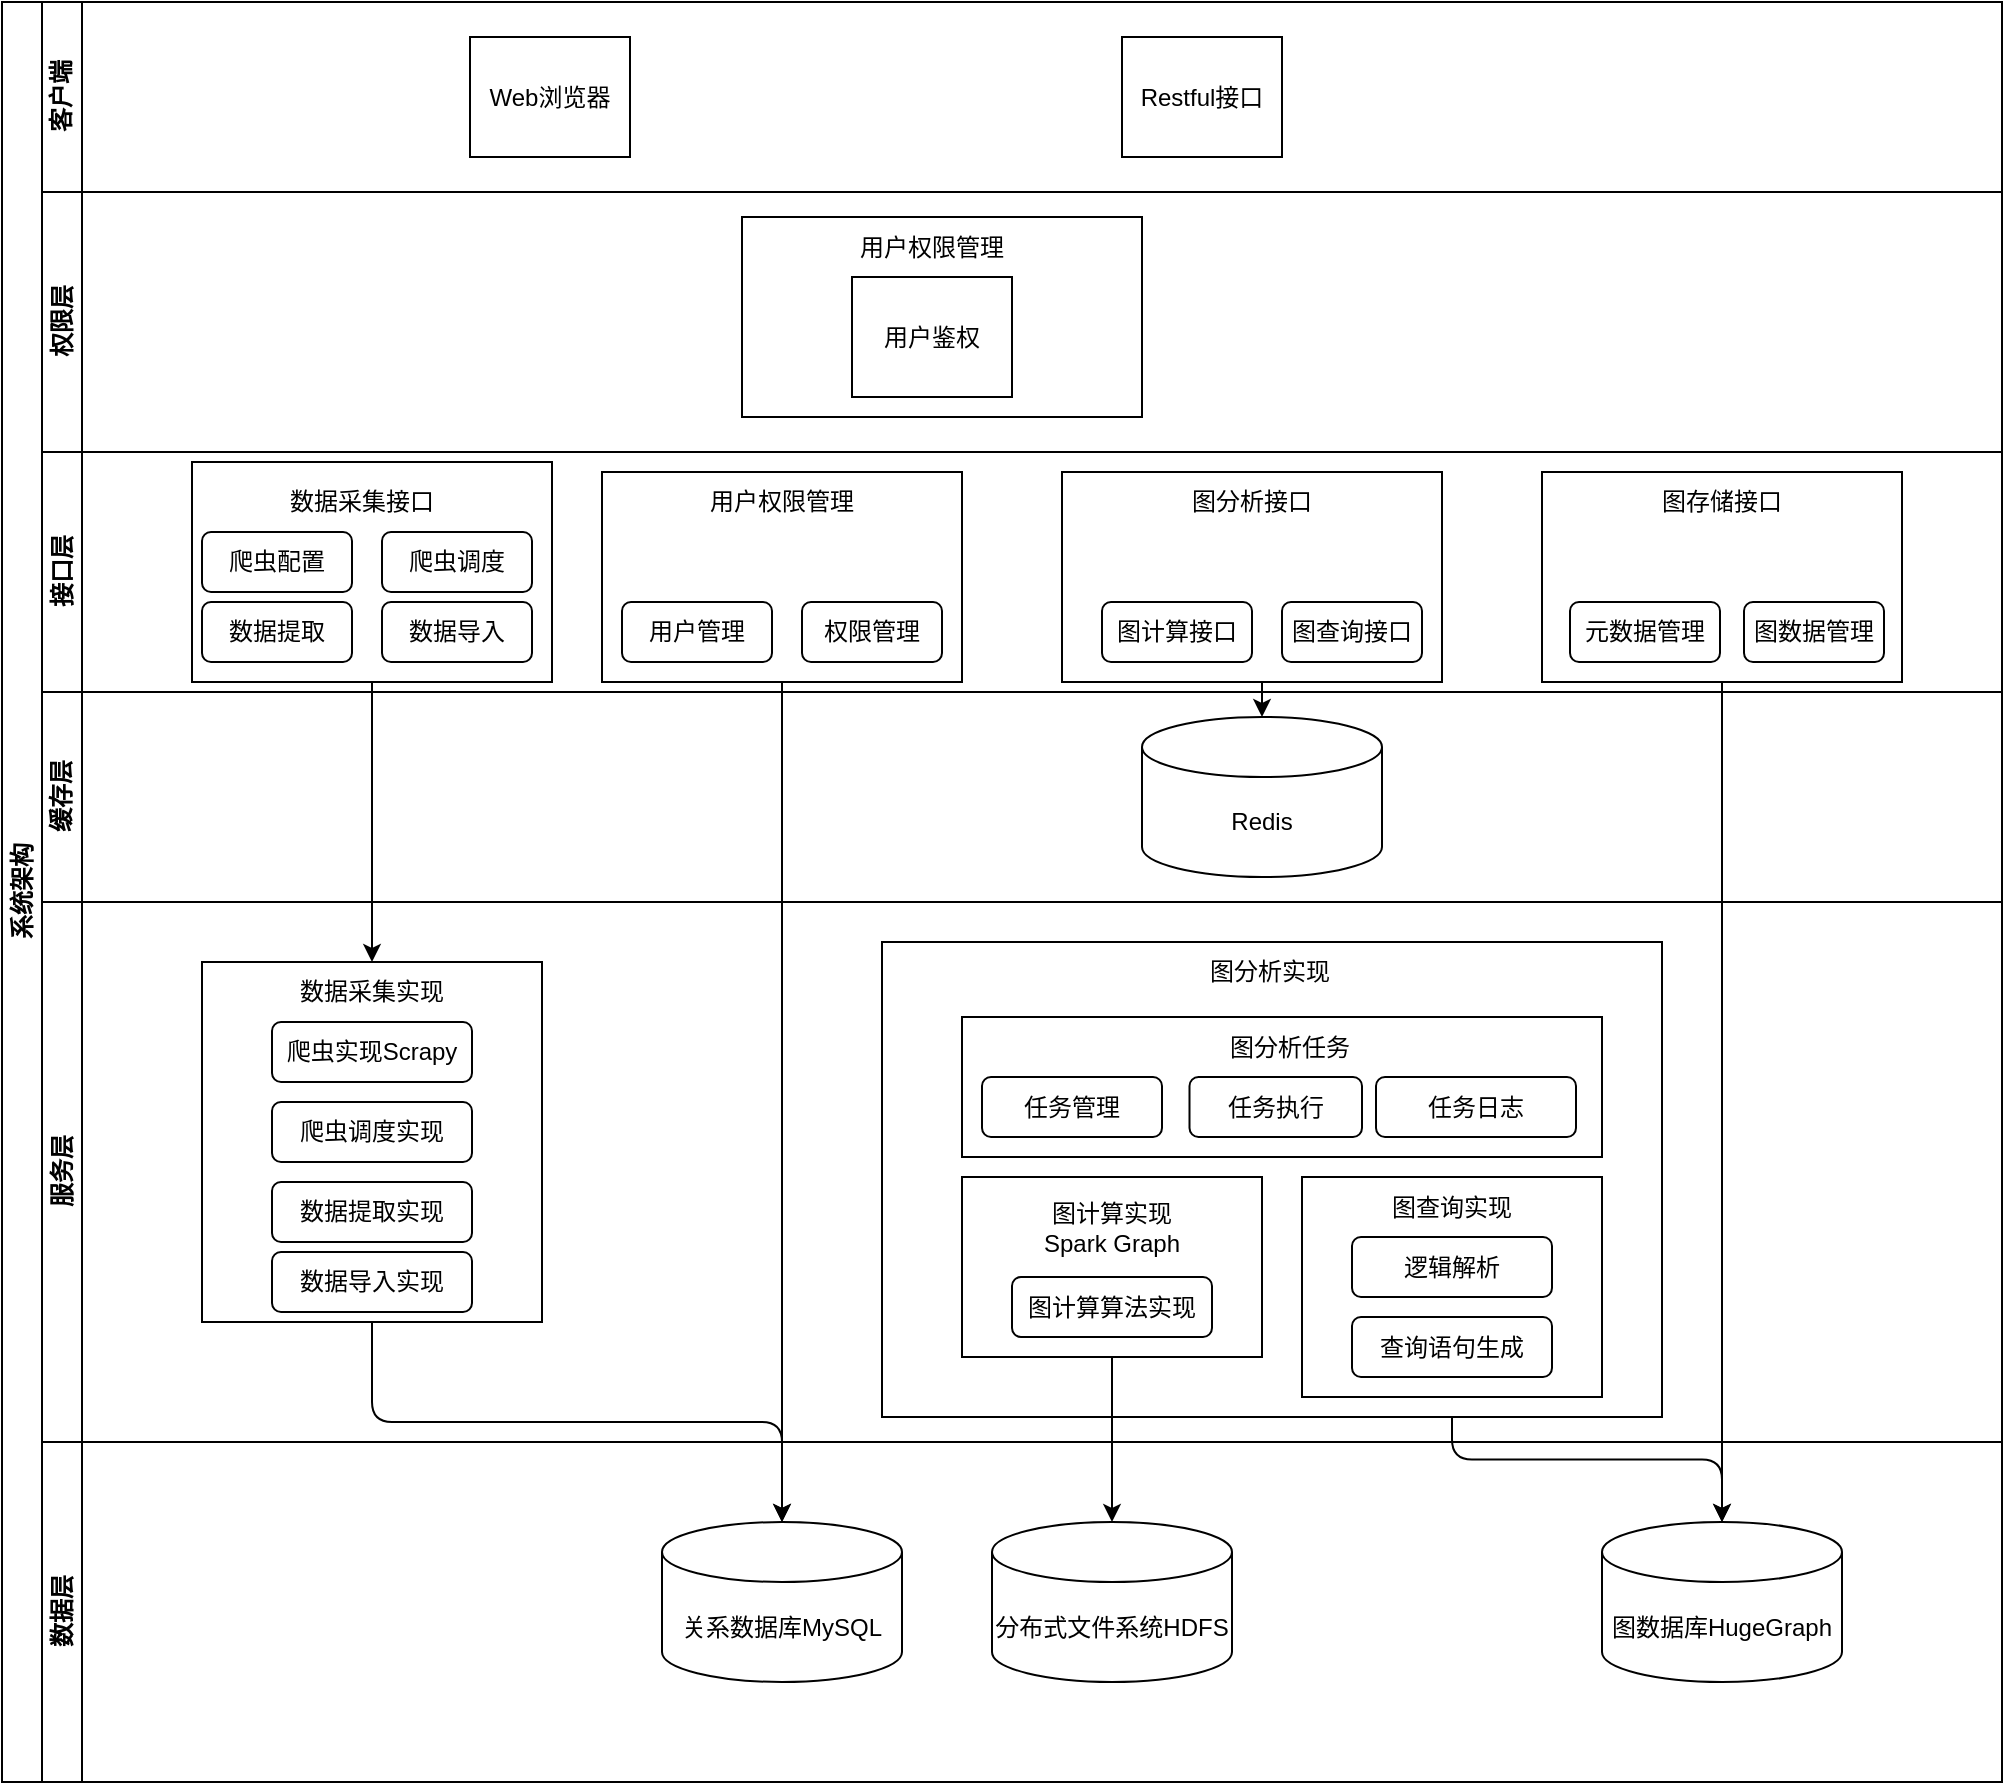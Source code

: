 <mxfile version="22.1.21" type="github">
  <diagram id="prtHgNgQTEPvFCAcTncT" name="Page-1">
    <mxGraphModel dx="1434" dy="738" grid="1" gridSize="10" guides="1" tooltips="1" connect="1" arrows="1" fold="1" page="1" pageScale="1" pageWidth="827" pageHeight="1169" math="0" shadow="0">
      <root>
        <mxCell id="0" />
        <mxCell id="1" parent="0" />
        <mxCell id="dNxyNK7c78bLwvsdeMH5-19" value="系统架构" style="swimlane;html=1;childLayout=stackLayout;resizeParent=1;resizeParentMax=0;horizontal=0;startSize=20;horizontalStack=0;" parent="1" vertex="1">
          <mxGeometry x="140" y="130" width="1000" height="890" as="geometry">
            <mxRectangle x="120" y="120" width="40" height="60" as="alternateBounds" />
          </mxGeometry>
        </mxCell>
        <mxCell id="dNxyNK7c78bLwvsdeMH5-20" value="客户端" style="swimlane;html=1;startSize=20;horizontal=0;" parent="dNxyNK7c78bLwvsdeMH5-19" vertex="1">
          <mxGeometry x="20" width="980" height="95" as="geometry" />
        </mxCell>
        <mxCell id="dNxyNK7c78bLwvsdeMH5-24" value="Web浏览器" style="rounded=0;whiteSpace=wrap;html=1;fontFamily=Helvetica;fontSize=12;fontColor=#000000;align=center;" parent="dNxyNK7c78bLwvsdeMH5-20" vertex="1">
          <mxGeometry x="214" y="17.5" width="80" height="60" as="geometry" />
        </mxCell>
        <mxCell id="dNxyNK7c78bLwvsdeMH5-30" value="Restful接口" style="rounded=0;whiteSpace=wrap;html=1;fontFamily=Helvetica;fontSize=12;fontColor=#000000;align=center;" parent="dNxyNK7c78bLwvsdeMH5-20" vertex="1">
          <mxGeometry x="540" y="17.5" width="80" height="60" as="geometry" />
        </mxCell>
        <mxCell id="OXVK6N7dL4cA4dyh83I7-69" value="权限层" style="swimlane;html=1;startSize=20;horizontal=0;" parent="dNxyNK7c78bLwvsdeMH5-19" vertex="1">
          <mxGeometry x="20" y="95" width="980" height="130" as="geometry" />
        </mxCell>
        <mxCell id="OXVK6N7dL4cA4dyh83I7-86" value="" style="rounded=0;whiteSpace=wrap;html=1;fontFamily=Helvetica;fontSize=12;fontColor=#000000;align=center;" parent="OXVK6N7dL4cA4dyh83I7-69" vertex="1">
          <mxGeometry x="350" y="12.5" width="200" height="100" as="geometry" />
        </mxCell>
        <mxCell id="OXVK6N7dL4cA4dyh83I7-70" value="用户鉴权" style="rounded=0;whiteSpace=wrap;html=1;fontFamily=Helvetica;fontSize=12;fontColor=#000000;align=center;" parent="OXVK6N7dL4cA4dyh83I7-69" vertex="1">
          <mxGeometry x="405" y="42.5" width="80" height="60" as="geometry" />
        </mxCell>
        <mxCell id="OXVK6N7dL4cA4dyh83I7-87" value="用户权限管理" style="text;html=1;strokeColor=none;fillColor=none;align=center;verticalAlign=middle;whiteSpace=wrap;rounded=0;" parent="OXVK6N7dL4cA4dyh83I7-69" vertex="1">
          <mxGeometry x="380" y="12.5" width="130" height="30" as="geometry" />
        </mxCell>
        <mxCell id="dNxyNK7c78bLwvsdeMH5-21" value="接口层" style="swimlane;html=1;startSize=20;horizontal=0;" parent="dNxyNK7c78bLwvsdeMH5-19" vertex="1">
          <mxGeometry x="20" y="225" width="980" height="120" as="geometry" />
        </mxCell>
        <mxCell id="dNxyNK7c78bLwvsdeMH5-26" value="" style="rounded=0;whiteSpace=wrap;html=1;fontFamily=Helvetica;fontSize=12;fontColor=#000000;align=center;" parent="dNxyNK7c78bLwvsdeMH5-21" vertex="1">
          <mxGeometry x="75" y="5" width="180" height="110" as="geometry" />
        </mxCell>
        <mxCell id="OXVK6N7dL4cA4dyh83I7-6" value="" style="rounded=0;whiteSpace=wrap;html=1;fontFamily=Helvetica;fontSize=12;fontColor=#000000;align=center;" parent="dNxyNK7c78bLwvsdeMH5-21" vertex="1">
          <mxGeometry x="750" y="10" width="180" height="105" as="geometry" />
        </mxCell>
        <mxCell id="OXVK6N7dL4cA4dyh83I7-10" value="" style="rounded=0;whiteSpace=wrap;html=1;fontFamily=Helvetica;fontSize=12;fontColor=#000000;align=center;" parent="dNxyNK7c78bLwvsdeMH5-21" vertex="1">
          <mxGeometry x="510" y="10" width="190" height="105" as="geometry" />
        </mxCell>
        <mxCell id="OXVK6N7dL4cA4dyh83I7-58" value="图计算接口" style="rounded=1;whiteSpace=wrap;html=1;" parent="dNxyNK7c78bLwvsdeMH5-21" vertex="1">
          <mxGeometry x="530" y="75" width="75" height="30" as="geometry" />
        </mxCell>
        <mxCell id="OXVK6N7dL4cA4dyh83I7-59" value="图查询接口" style="rounded=1;whiteSpace=wrap;html=1;" parent="dNxyNK7c78bLwvsdeMH5-21" vertex="1">
          <mxGeometry x="620" y="75" width="70" height="30" as="geometry" />
        </mxCell>
        <mxCell id="OXVK6N7dL4cA4dyh83I7-60" value="图分析接口" style="text;html=1;strokeColor=none;fillColor=none;align=center;verticalAlign=middle;whiteSpace=wrap;rounded=0;" parent="dNxyNK7c78bLwvsdeMH5-21" vertex="1">
          <mxGeometry x="565" y="10" width="80" height="30" as="geometry" />
        </mxCell>
        <mxCell id="OXVK6N7dL4cA4dyh83I7-106" value="图存储接口" style="text;html=1;strokeColor=none;fillColor=none;align=center;verticalAlign=middle;whiteSpace=wrap;rounded=0;" parent="dNxyNK7c78bLwvsdeMH5-21" vertex="1">
          <mxGeometry x="800" y="10" width="80" height="30" as="geometry" />
        </mxCell>
        <mxCell id="OXVK6N7dL4cA4dyh83I7-107" value="元数据管理" style="rounded=1;whiteSpace=wrap;html=1;" parent="dNxyNK7c78bLwvsdeMH5-21" vertex="1">
          <mxGeometry x="764" y="75" width="75" height="30" as="geometry" />
        </mxCell>
        <mxCell id="OXVK6N7dL4cA4dyh83I7-108" value="图数据管理" style="rounded=1;whiteSpace=wrap;html=1;" parent="dNxyNK7c78bLwvsdeMH5-21" vertex="1">
          <mxGeometry x="851" y="75" width="70" height="30" as="geometry" />
        </mxCell>
        <mxCell id="OXVK6N7dL4cA4dyh83I7-114" value="数据采集接口" style="text;html=1;strokeColor=none;fillColor=none;align=center;verticalAlign=middle;whiteSpace=wrap;rounded=0;" parent="dNxyNK7c78bLwvsdeMH5-21" vertex="1">
          <mxGeometry x="120" y="10" width="80" height="30" as="geometry" />
        </mxCell>
        <mxCell id="OXVK6N7dL4cA4dyh83I7-119" value="爬虫配置" style="rounded=1;whiteSpace=wrap;html=1;" parent="dNxyNK7c78bLwvsdeMH5-21" vertex="1">
          <mxGeometry x="80" y="40" width="75" height="30" as="geometry" />
        </mxCell>
        <mxCell id="OXVK6N7dL4cA4dyh83I7-120" value="爬虫调度" style="rounded=1;whiteSpace=wrap;html=1;" parent="dNxyNK7c78bLwvsdeMH5-21" vertex="1">
          <mxGeometry x="170" y="40" width="75" height="30" as="geometry" />
        </mxCell>
        <mxCell id="OXVK6N7dL4cA4dyh83I7-121" value="数据导入" style="rounded=1;whiteSpace=wrap;html=1;" parent="dNxyNK7c78bLwvsdeMH5-21" vertex="1">
          <mxGeometry x="170" y="75" width="75" height="30" as="geometry" />
        </mxCell>
        <mxCell id="OXVK6N7dL4cA4dyh83I7-122" value="数据提取" style="rounded=1;whiteSpace=wrap;html=1;" parent="dNxyNK7c78bLwvsdeMH5-21" vertex="1">
          <mxGeometry x="80" y="75" width="75" height="30" as="geometry" />
        </mxCell>
        <mxCell id="gIh5Fo65XQ78Bha1B1qZ-2" value="" style="rounded=0;whiteSpace=wrap;html=1;fontFamily=Helvetica;fontSize=12;fontColor=#000000;align=center;" vertex="1" parent="dNxyNK7c78bLwvsdeMH5-21">
          <mxGeometry x="280" y="10" width="180" height="105" as="geometry" />
        </mxCell>
        <mxCell id="gIh5Fo65XQ78Bha1B1qZ-3" value="用户权限管理" style="text;html=1;strokeColor=none;fillColor=none;align=center;verticalAlign=middle;whiteSpace=wrap;rounded=0;" vertex="1" parent="dNxyNK7c78bLwvsdeMH5-21">
          <mxGeometry x="330" y="10" width="80" height="30" as="geometry" />
        </mxCell>
        <mxCell id="gIh5Fo65XQ78Bha1B1qZ-4" value="用户管理" style="rounded=1;whiteSpace=wrap;html=1;" vertex="1" parent="dNxyNK7c78bLwvsdeMH5-21">
          <mxGeometry x="290" y="75" width="75" height="30" as="geometry" />
        </mxCell>
        <mxCell id="gIh5Fo65XQ78Bha1B1qZ-5" value="权限管理" style="rounded=1;whiteSpace=wrap;html=1;" vertex="1" parent="dNxyNK7c78bLwvsdeMH5-21">
          <mxGeometry x="380" y="75" width="70" height="30" as="geometry" />
        </mxCell>
        <mxCell id="OXVK6N7dL4cA4dyh83I7-91" value="缓存层" style="swimlane;html=1;startSize=20;horizontal=0;" parent="dNxyNK7c78bLwvsdeMH5-19" vertex="1">
          <mxGeometry x="20" y="345" width="980" height="105" as="geometry" />
        </mxCell>
        <mxCell id="OXVK6N7dL4cA4dyh83I7-95" value="Redis" style="shape=cylinder3;whiteSpace=wrap;html=1;boundedLbl=1;backgroundOutline=1;size=15;" parent="OXVK6N7dL4cA4dyh83I7-91" vertex="1">
          <mxGeometry x="550" y="12.5" width="120" height="80" as="geometry" />
        </mxCell>
        <mxCell id="OXVK6N7dL4cA4dyh83I7-73" style="edgeStyle=orthogonalEdgeStyle;rounded=1;orthogonalLoop=1;jettySize=auto;html=1;exitX=0.5;exitY=1;exitDx=0;exitDy=0;entryX=0.5;entryY=0;entryDx=0;entryDy=0;entryPerimeter=0;curved=0;" parent="dNxyNK7c78bLwvsdeMH5-19" source="OXVK6N7dL4cA4dyh83I7-52" target="OXVK6N7dL4cA4dyh83I7-68" edge="1">
          <mxGeometry relative="1" as="geometry" />
        </mxCell>
        <mxCell id="dNxyNK7c78bLwvsdeMH5-22" value="服务层" style="swimlane;html=1;startSize=20;horizontal=0;" parent="dNxyNK7c78bLwvsdeMH5-19" vertex="1">
          <mxGeometry x="20" y="450" width="980" height="270" as="geometry" />
        </mxCell>
        <mxCell id="gIh5Fo65XQ78Bha1B1qZ-12" value="" style="rounded=0;whiteSpace=wrap;html=1;" vertex="1" parent="dNxyNK7c78bLwvsdeMH5-22">
          <mxGeometry x="420" y="20" width="390" height="237.5" as="geometry" />
        </mxCell>
        <mxCell id="OXVK6N7dL4cA4dyh83I7-24" value="" style="rounded=0;whiteSpace=wrap;html=1;fontFamily=Helvetica;fontSize=12;fontColor=#000000;align=center;" parent="dNxyNK7c78bLwvsdeMH5-22" vertex="1">
          <mxGeometry x="80" y="30" width="170" height="180" as="geometry" />
        </mxCell>
        <mxCell id="OXVK6N7dL4cA4dyh83I7-29" value="数据采集实现" style="text;html=1;strokeColor=none;fillColor=none;align=center;verticalAlign=middle;whiteSpace=wrap;rounded=0;" parent="dNxyNK7c78bLwvsdeMH5-22" vertex="1">
          <mxGeometry x="125" y="30" width="80" height="30" as="geometry" />
        </mxCell>
        <mxCell id="OXVK6N7dL4cA4dyh83I7-45" value="" style="rounded=0;whiteSpace=wrap;html=1;fontFamily=Helvetica;fontSize=12;fontColor=#000000;align=center;" parent="dNxyNK7c78bLwvsdeMH5-22" vertex="1">
          <mxGeometry x="460" y="137.5" width="150" height="90" as="geometry" />
        </mxCell>
        <mxCell id="OXVK6N7dL4cA4dyh83I7-46" value="图计算算法实现" style="rounded=1;whiteSpace=wrap;html=1;" parent="dNxyNK7c78bLwvsdeMH5-22" vertex="1">
          <mxGeometry x="485" y="187.5" width="100" height="30" as="geometry" />
        </mxCell>
        <mxCell id="OXVK6N7dL4cA4dyh83I7-50" value="图计算实现Spark Graph" style="text;html=1;strokeColor=none;fillColor=none;align=center;verticalAlign=middle;whiteSpace=wrap;rounded=0;" parent="dNxyNK7c78bLwvsdeMH5-22" vertex="1">
          <mxGeometry x="495" y="147.5" width="80" height="30" as="geometry" />
        </mxCell>
        <mxCell id="OXVK6N7dL4cA4dyh83I7-52" value="" style="rounded=0;whiteSpace=wrap;html=1;fontFamily=Helvetica;fontSize=12;fontColor=#000000;align=center;" parent="dNxyNK7c78bLwvsdeMH5-22" vertex="1">
          <mxGeometry x="630" y="137.5" width="150" height="110" as="geometry" />
        </mxCell>
        <mxCell id="OXVK6N7dL4cA4dyh83I7-57" value="图查询实现" style="text;html=1;strokeColor=none;fillColor=none;align=center;verticalAlign=middle;whiteSpace=wrap;rounded=0;" parent="dNxyNK7c78bLwvsdeMH5-22" vertex="1">
          <mxGeometry x="665" y="137.5" width="80" height="30" as="geometry" />
        </mxCell>
        <mxCell id="OXVK6N7dL4cA4dyh83I7-63" value="逻辑解析" style="rounded=1;whiteSpace=wrap;html=1;" parent="dNxyNK7c78bLwvsdeMH5-22" vertex="1">
          <mxGeometry x="655" y="167.5" width="100" height="30" as="geometry" />
        </mxCell>
        <mxCell id="OXVK6N7dL4cA4dyh83I7-64" value="查询语句生成" style="rounded=1;whiteSpace=wrap;html=1;" parent="dNxyNK7c78bLwvsdeMH5-22" vertex="1">
          <mxGeometry x="655" y="207.5" width="100" height="30" as="geometry" />
        </mxCell>
        <mxCell id="OXVK6N7dL4cA4dyh83I7-124" value="爬虫实现Scrapy" style="rounded=1;whiteSpace=wrap;html=1;" parent="dNxyNK7c78bLwvsdeMH5-22" vertex="1">
          <mxGeometry x="115" y="60" width="100" height="30" as="geometry" />
        </mxCell>
        <mxCell id="OXVK6N7dL4cA4dyh83I7-126" value="爬虫调度实现" style="rounded=1;whiteSpace=wrap;html=1;" parent="dNxyNK7c78bLwvsdeMH5-22" vertex="1">
          <mxGeometry x="115" y="100" width="100" height="30" as="geometry" />
        </mxCell>
        <mxCell id="OXVK6N7dL4cA4dyh83I7-127" value="数据提取实现" style="rounded=1;whiteSpace=wrap;html=1;" parent="dNxyNK7c78bLwvsdeMH5-22" vertex="1">
          <mxGeometry x="115" y="140" width="100" height="30" as="geometry" />
        </mxCell>
        <mxCell id="OXVK6N7dL4cA4dyh83I7-128" value="数据导入实现" style="rounded=1;whiteSpace=wrap;html=1;" parent="dNxyNK7c78bLwvsdeMH5-22" vertex="1">
          <mxGeometry x="115" y="175" width="100" height="30" as="geometry" />
        </mxCell>
        <mxCell id="gIh5Fo65XQ78Bha1B1qZ-14" value="" style="rounded=0;whiteSpace=wrap;html=1;fontFamily=Helvetica;fontSize=12;fontColor=#000000;align=center;" vertex="1" parent="dNxyNK7c78bLwvsdeMH5-22">
          <mxGeometry x="460" y="57.5" width="320" height="70" as="geometry" />
        </mxCell>
        <mxCell id="gIh5Fo65XQ78Bha1B1qZ-15" value="图分析任务" style="text;html=1;strokeColor=none;fillColor=none;align=center;verticalAlign=middle;whiteSpace=wrap;rounded=0;" vertex="1" parent="dNxyNK7c78bLwvsdeMH5-22">
          <mxGeometry x="585" y="57.5" width="77.5" height="30" as="geometry" />
        </mxCell>
        <mxCell id="gIh5Fo65XQ78Bha1B1qZ-16" value="任务管理" style="rounded=1;whiteSpace=wrap;html=1;" vertex="1" parent="dNxyNK7c78bLwvsdeMH5-22">
          <mxGeometry x="470" y="87.5" width="90" height="30" as="geometry" />
        </mxCell>
        <mxCell id="gIh5Fo65XQ78Bha1B1qZ-17" value="任务执行" style="rounded=1;whiteSpace=wrap;html=1;" vertex="1" parent="dNxyNK7c78bLwvsdeMH5-22">
          <mxGeometry x="573.75" y="87.5" width="86.25" height="30" as="geometry" />
        </mxCell>
        <mxCell id="gIh5Fo65XQ78Bha1B1qZ-18" value="任务日志" style="rounded=1;whiteSpace=wrap;html=1;" vertex="1" parent="dNxyNK7c78bLwvsdeMH5-22">
          <mxGeometry x="667" y="87.5" width="100" height="30" as="geometry" />
        </mxCell>
        <mxCell id="gIh5Fo65XQ78Bha1B1qZ-21" value="图分析实现" style="text;html=1;strokeColor=none;fillColor=none;align=center;verticalAlign=middle;whiteSpace=wrap;rounded=0;" vertex="1" parent="dNxyNK7c78bLwvsdeMH5-22">
          <mxGeometry x="573.75" y="20" width="80" height="30" as="geometry" />
        </mxCell>
        <mxCell id="OXVK6N7dL4cA4dyh83I7-67" value="数据层" style="swimlane;html=1;startSize=20;horizontal=0;" parent="dNxyNK7c78bLwvsdeMH5-19" vertex="1">
          <mxGeometry x="20" y="720" width="980" height="170" as="geometry" />
        </mxCell>
        <mxCell id="OXVK6N7dL4cA4dyh83I7-68" value="图数据库HugeGraph" style="shape=cylinder3;whiteSpace=wrap;html=1;boundedLbl=1;backgroundOutline=1;size=15;" parent="OXVK6N7dL4cA4dyh83I7-67" vertex="1">
          <mxGeometry x="780" y="40" width="120" height="80" as="geometry" />
        </mxCell>
        <mxCell id="OXVK6N7dL4cA4dyh83I7-74" value="关系数据库MySQL" style="shape=cylinder3;whiteSpace=wrap;html=1;boundedLbl=1;backgroundOutline=1;size=15;" parent="OXVK6N7dL4cA4dyh83I7-67" vertex="1">
          <mxGeometry x="310" y="40" width="120" height="80" as="geometry" />
        </mxCell>
        <mxCell id="OXVK6N7dL4cA4dyh83I7-81" value="分布式文件系统HDFS" style="shape=cylinder3;whiteSpace=wrap;html=1;boundedLbl=1;backgroundOutline=1;size=15;" parent="OXVK6N7dL4cA4dyh83I7-67" vertex="1">
          <mxGeometry x="475" y="40" width="120" height="80" as="geometry" />
        </mxCell>
        <mxCell id="OXVK6N7dL4cA4dyh83I7-77" style="edgeStyle=orthogonalEdgeStyle;rounded=1;orthogonalLoop=1;jettySize=auto;html=1;exitX=0.5;exitY=1;exitDx=0;exitDy=0;entryX=0.5;entryY=0;entryDx=0;entryDy=0;entryPerimeter=0;curved=0;" parent="dNxyNK7c78bLwvsdeMH5-19" source="OXVK6N7dL4cA4dyh83I7-24" target="OXVK6N7dL4cA4dyh83I7-74" edge="1">
          <mxGeometry relative="1" as="geometry" />
        </mxCell>
        <mxCell id="OXVK6N7dL4cA4dyh83I7-83" style="edgeStyle=orthogonalEdgeStyle;rounded=1;orthogonalLoop=1;jettySize=auto;html=1;exitX=0.5;exitY=1;exitDx=0;exitDy=0;curved=0;" parent="dNxyNK7c78bLwvsdeMH5-19" source="OXVK6N7dL4cA4dyh83I7-45" target="OXVK6N7dL4cA4dyh83I7-81" edge="1">
          <mxGeometry relative="1" as="geometry" />
        </mxCell>
        <mxCell id="OXVK6N7dL4cA4dyh83I7-96" style="edgeStyle=orthogonalEdgeStyle;rounded=0;orthogonalLoop=1;jettySize=auto;html=1;exitX=0.5;exitY=1;exitDx=0;exitDy=0;entryX=0.5;entryY=0;entryDx=0;entryDy=0;" parent="dNxyNK7c78bLwvsdeMH5-19" source="dNxyNK7c78bLwvsdeMH5-26" target="OXVK6N7dL4cA4dyh83I7-24" edge="1">
          <mxGeometry relative="1" as="geometry" />
        </mxCell>
        <mxCell id="OXVK6N7dL4cA4dyh83I7-101" style="edgeStyle=orthogonalEdgeStyle;rounded=0;orthogonalLoop=1;jettySize=auto;html=1;exitX=0.5;exitY=1;exitDx=0;exitDy=0;entryX=0.5;entryY=0;entryDx=0;entryDy=0;entryPerimeter=0;" parent="dNxyNK7c78bLwvsdeMH5-19" source="OXVK6N7dL4cA4dyh83I7-6" target="OXVK6N7dL4cA4dyh83I7-68" edge="1">
          <mxGeometry relative="1" as="geometry" />
        </mxCell>
        <mxCell id="gIh5Fo65XQ78Bha1B1qZ-10" style="edgeStyle=orthogonalEdgeStyle;rounded=0;orthogonalLoop=1;jettySize=auto;html=1;exitX=0.5;exitY=1;exitDx=0;exitDy=0;entryX=0.5;entryY=0;entryDx=0;entryDy=0;entryPerimeter=0;" edge="1" parent="dNxyNK7c78bLwvsdeMH5-19" source="OXVK6N7dL4cA4dyh83I7-10" target="OXVK6N7dL4cA4dyh83I7-95">
          <mxGeometry relative="1" as="geometry" />
        </mxCell>
        <mxCell id="gIh5Fo65XQ78Bha1B1qZ-11" style="edgeStyle=orthogonalEdgeStyle;rounded=0;orthogonalLoop=1;jettySize=auto;html=1;exitX=0.5;exitY=1;exitDx=0;exitDy=0;" edge="1" parent="dNxyNK7c78bLwvsdeMH5-19" source="gIh5Fo65XQ78Bha1B1qZ-2" target="OXVK6N7dL4cA4dyh83I7-74">
          <mxGeometry relative="1" as="geometry" />
        </mxCell>
      </root>
    </mxGraphModel>
  </diagram>
</mxfile>
